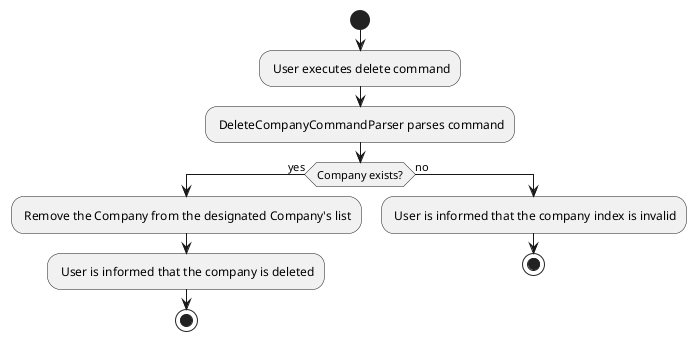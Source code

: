 @startuml
start
: User executes delete command;
: DeleteCompanyCommandParser parses command;

if (Company exists?) then (yes)
'  : Remove the Person from the designated Company's list;
'  : Update the Model by removing the Person from the address book;
  : Remove the Company from the designated Company's list;
  : User is informed that the company is deleted;
  stop
else (no)
  : User is informed that the company index is invalid;
  stop
endif
@enduml
